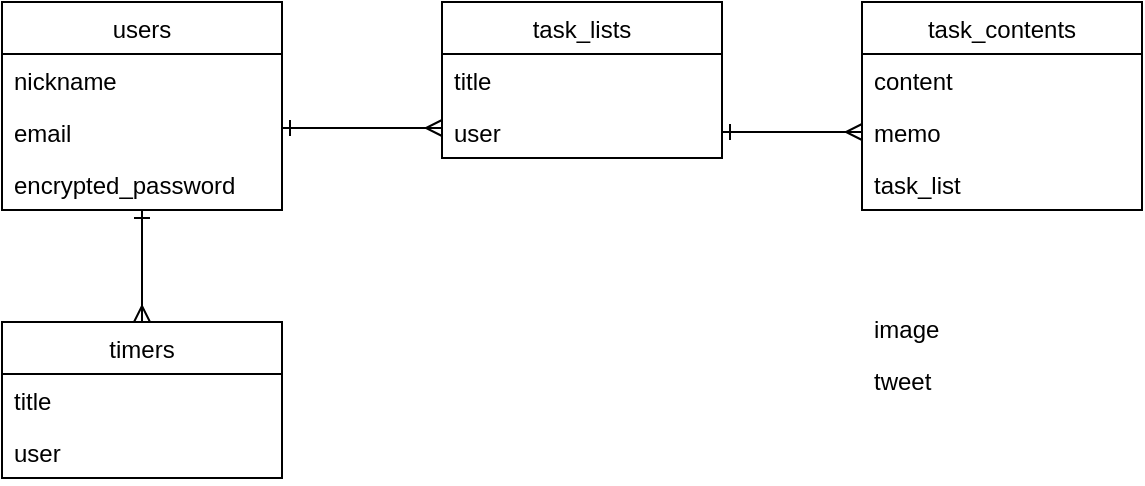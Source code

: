 <mxfile>
    <diagram id="9K_U7ifHoYbNwJvZDnJM" name="ページ1">
        <mxGraphModel dx="707" dy="550" grid="1" gridSize="10" guides="1" tooltips="1" connect="1" arrows="1" fold="1" page="1" pageScale="1" pageWidth="827" pageHeight="1169" math="0" shadow="0">
            <root>
                <mxCell id="0"/>
                <mxCell id="1" parent="0"/>
                <mxCell id="2" value="task_lists" style="swimlane;fontStyle=0;childLayout=stackLayout;horizontal=1;startSize=26;fillColor=none;horizontalStack=0;resizeParent=1;resizeParentMax=0;resizeLast=0;collapsible=1;marginBottom=0;" parent="1" vertex="1">
                    <mxGeometry x="280" y="210" width="140" height="78" as="geometry"/>
                </mxCell>
                <mxCell id="3" value="title" style="text;strokeColor=none;fillColor=none;align=left;verticalAlign=top;spacingLeft=4;spacingRight=4;overflow=hidden;rotatable=0;points=[[0,0.5],[1,0.5]];portConstraint=eastwest;" parent="2" vertex="1">
                    <mxGeometry y="26" width="140" height="26" as="geometry"/>
                </mxCell>
                <mxCell id="4" value="user" style="text;strokeColor=none;fillColor=none;align=left;verticalAlign=top;spacingLeft=4;spacingRight=4;overflow=hidden;rotatable=0;points=[[0,0.5],[1,0.5]];portConstraint=eastwest;" parent="2" vertex="1">
                    <mxGeometry y="52" width="140" height="26" as="geometry"/>
                </mxCell>
                <mxCell id="25" value="" style="edgeStyle=none;html=1;startArrow=ERone;startFill=0;endArrow=ERmany;endFill=0;entryX=0.5;entryY=0;entryDx=0;entryDy=0;" parent="1" source="6" target="16" edge="1">
                    <mxGeometry relative="1" as="geometry"/>
                </mxCell>
                <mxCell id="6" value="users" style="swimlane;fontStyle=0;childLayout=stackLayout;horizontal=1;startSize=26;fillColor=none;horizontalStack=0;resizeParent=1;resizeParentMax=0;resizeLast=0;collapsible=1;marginBottom=0;" parent="1" vertex="1">
                    <mxGeometry x="60" y="210" width="140" height="104" as="geometry"/>
                </mxCell>
                <mxCell id="7" value="nickname" style="text;strokeColor=none;fillColor=none;align=left;verticalAlign=top;spacingLeft=4;spacingRight=4;overflow=hidden;rotatable=0;points=[[0,0.5],[1,0.5]];portConstraint=eastwest;" parent="6" vertex="1">
                    <mxGeometry y="26" width="140" height="26" as="geometry"/>
                </mxCell>
                <mxCell id="8" value="email" style="text;strokeColor=none;fillColor=none;align=left;verticalAlign=top;spacingLeft=4;spacingRight=4;overflow=hidden;rotatable=0;points=[[0,0.5],[1,0.5]];portConstraint=eastwest;" parent="6" vertex="1">
                    <mxGeometry y="52" width="140" height="26" as="geometry"/>
                </mxCell>
                <mxCell id="9" value="encrypted_password&#10;" style="text;strokeColor=none;fillColor=none;align=left;verticalAlign=top;spacingLeft=4;spacingRight=4;overflow=hidden;rotatable=0;points=[[0,0.5],[1,0.5]];portConstraint=eastwest;" parent="6" vertex="1">
                    <mxGeometry y="78" width="140" height="26" as="geometry"/>
                </mxCell>
                <mxCell id="10" value="task_contents" style="swimlane;fontStyle=0;childLayout=stackLayout;horizontal=1;startSize=26;fillColor=none;horizontalStack=0;resizeParent=1;resizeParentMax=0;resizeLast=0;collapsible=1;marginBottom=0;" parent="1" vertex="1">
                    <mxGeometry x="490" y="210" width="140" height="104" as="geometry"/>
                </mxCell>
                <mxCell id="11" value="content" style="text;strokeColor=none;fillColor=none;align=left;verticalAlign=top;spacingLeft=4;spacingRight=4;overflow=hidden;rotatable=0;points=[[0,0.5],[1,0.5]];portConstraint=eastwest;" parent="10" vertex="1">
                    <mxGeometry y="26" width="140" height="26" as="geometry"/>
                </mxCell>
                <mxCell id="12" value="memo&#10;" style="text;strokeColor=none;fillColor=none;align=left;verticalAlign=top;spacingLeft=4;spacingRight=4;overflow=hidden;rotatable=0;points=[[0,0.5],[1,0.5]];portConstraint=eastwest;" parent="10" vertex="1">
                    <mxGeometry y="52" width="140" height="26" as="geometry"/>
                </mxCell>
                <mxCell id="22" value="task_list" style="text;strokeColor=none;fillColor=none;align=left;verticalAlign=top;spacingLeft=4;spacingRight=4;overflow=hidden;rotatable=0;points=[[0,0.5],[1,0.5]];portConstraint=eastwest;" parent="10" vertex="1">
                    <mxGeometry y="78" width="140" height="26" as="geometry"/>
                </mxCell>
                <mxCell id="14" value="" style="edgeStyle=none;html=1;entryX=0;entryY=0.5;entryDx=0;entryDy=0;endArrow=ERmany;endFill=0;startArrow=ERone;startFill=0;" parent="1" edge="1">
                    <mxGeometry relative="1" as="geometry">
                        <mxPoint x="200" y="273" as="sourcePoint"/>
                        <mxPoint x="280" y="273" as="targetPoint"/>
                    </mxGeometry>
                </mxCell>
                <mxCell id="15" value="" style="edgeStyle=none;html=1;startArrow=ERone;startFill=0;endArrow=ERmany;endFill=0;entryX=0;entryY=0.5;entryDx=0;entryDy=0;" parent="1" source="4" target="12" edge="1">
                    <mxGeometry relative="1" as="geometry"/>
                </mxCell>
                <mxCell id="16" value="timers" style="swimlane;fontStyle=0;childLayout=stackLayout;horizontal=1;startSize=26;fillColor=none;horizontalStack=0;resizeParent=1;resizeParentMax=0;resizeLast=0;collapsible=1;marginBottom=0;" parent="1" vertex="1">
                    <mxGeometry x="60" y="370" width="140" height="78" as="geometry"/>
                </mxCell>
                <mxCell id="17" value="title" style="text;strokeColor=none;fillColor=none;align=left;verticalAlign=top;spacingLeft=4;spacingRight=4;overflow=hidden;rotatable=0;points=[[0,0.5],[1,0.5]];portConstraint=eastwest;" parent="16" vertex="1">
                    <mxGeometry y="26" width="140" height="26" as="geometry"/>
                </mxCell>
                <mxCell id="19" value="user" style="text;strokeColor=none;fillColor=none;align=left;verticalAlign=top;spacingLeft=4;spacingRight=4;overflow=hidden;rotatable=0;points=[[0,0.5],[1,0.5]];portConstraint=eastwest;" parent="16" vertex="1">
                    <mxGeometry y="52" width="140" height="26" as="geometry"/>
                </mxCell>
                <mxCell id="23" value="image" style="text;strokeColor=none;fillColor=none;align=left;verticalAlign=top;spacingLeft=4;spacingRight=4;overflow=hidden;rotatable=0;points=[[0,0.5],[1,0.5]];portConstraint=eastwest;" parent="1" vertex="1">
                    <mxGeometry x="490" y="360" width="60" height="26" as="geometry"/>
                </mxCell>
                <mxCell id="24" value="tweet" style="text;strokeColor=none;fillColor=none;align=left;verticalAlign=top;spacingLeft=4;spacingRight=4;overflow=hidden;rotatable=0;points=[[0,0.5],[1,0.5]];portConstraint=eastwest;" parent="1" vertex="1">
                    <mxGeometry x="490" y="386" width="60" height="26" as="geometry"/>
                </mxCell>
            </root>
        </mxGraphModel>
    </diagram>
    <diagram id="WiaxabNxOEzN5OjIJki8" name="ページ2">
        <mxGraphModel dx="855" dy="550" grid="1" gridSize="10" guides="1" tooltips="1" connect="1" arrows="1" fold="1" page="1" pageScale="1" pageWidth="827" pageHeight="1169" math="0" shadow="0">
            <root>
                <mxCell id="YUeQ5pO-HEj7gB1HhSDD-0"/>
                <mxCell id="YUeQ5pO-HEj7gB1HhSDD-1" parent="YUeQ5pO-HEj7gB1HhSDD-0"/>
                <mxCell id="YUeQ5pO-HEj7gB1HhSDD-19" value="" style="edgeStyle=none;html=1;startArrow=none;startFill=0;endArrow=none;endFill=0;" parent="YUeQ5pO-HEj7gB1HhSDD-1" source="YUeQ5pO-HEj7gB1HhSDD-3" target="YUeQ5pO-HEj7gB1HhSDD-11" edge="1">
                    <mxGeometry relative="1" as="geometry"/>
                </mxCell>
                <mxCell id="YUeQ5pO-HEj7gB1HhSDD-20" value="" style="edgeStyle=none;html=1;startArrow=none;startFill=0;endArrow=none;endFill=0;" parent="YUeQ5pO-HEj7gB1HhSDD-1" source="YUeQ5pO-HEj7gB1HhSDD-3" target="YUeQ5pO-HEj7gB1HhSDD-7" edge="1">
                    <mxGeometry relative="1" as="geometry"/>
                </mxCell>
                <mxCell id="YUeQ5pO-HEj7gB1HhSDD-3" value="投稿一覧ページ&lt;br&gt;TaskList投稿ページ&lt;br&gt;TaskContent投稿ページ" style="rounded=1;whiteSpace=wrap;html=1;" parent="YUeQ5pO-HEj7gB1HhSDD-1" vertex="1">
                    <mxGeometry x="483" y="130" width="160" height="90" as="geometry"/>
                </mxCell>
                <mxCell id="YUeQ5pO-HEj7gB1HhSDD-17" value="" style="edgeStyle=none;html=1;startArrow=none;startFill=0;endArrow=none;endFill=0;" parent="YUeQ5pO-HEj7gB1HhSDD-1" source="YUeQ5pO-HEj7gB1HhSDD-4" edge="1">
                    <mxGeometry relative="1" as="geometry">
                        <mxPoint x="310" y="190" as="targetPoint"/>
                    </mxGeometry>
                </mxCell>
                <mxCell id="YUeQ5pO-HEj7gB1HhSDD-4" value="ログインページ" style="rounded=1;whiteSpace=wrap;html=1;" parent="YUeQ5pO-HEj7gB1HhSDD-1" vertex="1">
                    <mxGeometry x="161" y="180" width="120" height="60" as="geometry"/>
                </mxCell>
                <mxCell id="YUeQ5pO-HEj7gB1HhSDD-5" value="新規登録ページ" style="rounded=1;whiteSpace=wrap;html=1;" parent="YUeQ5pO-HEj7gB1HhSDD-1" vertex="1">
                    <mxGeometry x="161" y="110" width="120" height="60" as="geometry"/>
                </mxCell>
                <mxCell id="YUeQ5pO-HEj7gB1HhSDD-21" value="" style="edgeStyle=none;html=1;startArrow=none;startFill=0;endArrow=none;endFill=0;" parent="YUeQ5pO-HEj7gB1HhSDD-1" source="YUeQ5pO-HEj7gB1HhSDD-6" target="YUeQ5pO-HEj7gB1HhSDD-3" edge="1">
                    <mxGeometry relative="1" as="geometry"/>
                </mxCell>
                <mxCell id="YUeQ5pO-HEj7gB1HhSDD-6" value="ユーザーマイページ" style="rounded=1;whiteSpace=wrap;html=1;" parent="YUeQ5pO-HEj7gB1HhSDD-1" vertex="1">
                    <mxGeometry x="673" y="110" width="120" height="60" as="geometry"/>
                </mxCell>
                <mxCell id="YUeQ5pO-HEj7gB1HhSDD-7" value="TaskContent詳細ページ" style="rounded=1;whiteSpace=wrap;html=1;" parent="YUeQ5pO-HEj7gB1HhSDD-1" vertex="1">
                    <mxGeometry x="673" y="180" width="140" height="60" as="geometry"/>
                </mxCell>
                <mxCell id="YUeQ5pO-HEj7gB1HhSDD-13" value="" style="edgeStyle=none;html=1;startArrow=none;startFill=0;endArrow=none;endFill=0;" parent="YUeQ5pO-HEj7gB1HhSDD-1" source="YUeQ5pO-HEj7gB1HhSDD-8" target="YUeQ5pO-HEj7gB1HhSDD-5" edge="1">
                    <mxGeometry relative="1" as="geometry"/>
                </mxCell>
                <mxCell id="YUeQ5pO-HEj7gB1HhSDD-14" value="" style="edgeStyle=none;html=1;startArrow=none;startFill=0;endArrow=none;endFill=0;" parent="YUeQ5pO-HEj7gB1HhSDD-1" source="YUeQ5pO-HEj7gB1HhSDD-8" target="YUeQ5pO-HEj7gB1HhSDD-5" edge="1">
                    <mxGeometry relative="1" as="geometry"/>
                </mxCell>
                <mxCell id="YUeQ5pO-HEj7gB1HhSDD-8" value="How To" style="rounded=1;whiteSpace=wrap;html=1;" parent="YUeQ5pO-HEj7gB1HhSDD-1" vertex="1">
                    <mxGeometry x="10" y="150" width="110" height="60" as="geometry"/>
                </mxCell>
                <mxCell id="YUeQ5pO-HEj7gB1HhSDD-22" value="" style="edgeStyle=none;html=1;startArrow=none;startFill=0;endArrow=none;endFill=0;" parent="YUeQ5pO-HEj7gB1HhSDD-1" edge="1">
                    <mxGeometry relative="1" as="geometry">
                        <mxPoint x="673" y="280" as="sourcePoint"/>
                        <mxPoint x="643" y="210" as="targetPoint"/>
                    </mxGeometry>
                </mxCell>
                <mxCell id="YUeQ5pO-HEj7gB1HhSDD-9" value="TaskContent編集ページ" style="rounded=1;whiteSpace=wrap;html=1;" parent="YUeQ5pO-HEj7gB1HhSDD-1" vertex="1">
                    <mxGeometry x="673" y="250" width="140" height="60" as="geometry"/>
                </mxCell>
                <mxCell id="YUeQ5pO-HEj7gB1HhSDD-10" value="TaskContent削除ボタン" style="rounded=1;whiteSpace=wrap;html=1;" parent="YUeQ5pO-HEj7gB1HhSDD-1" vertex="1">
                    <mxGeometry x="673" y="320" width="140" height="60" as="geometry"/>
                </mxCell>
                <mxCell id="YUeQ5pO-HEj7gB1HhSDD-11" value="Task List削除ボタン&lt;br&gt;Task List投稿フォーム&lt;br&gt;TaskContent投稿フォーム" style="rounded=1;whiteSpace=wrap;html=1;" parent="YUeQ5pO-HEj7gB1HhSDD-1" vertex="1">
                    <mxGeometry x="488" y="240" width="150" height="60" as="geometry"/>
                </mxCell>
                <mxCell id="YUeQ5pO-HEj7gB1HhSDD-16" value="" style="edgeStyle=none;html=1;startArrow=none;startFill=0;endArrow=none;endFill=0;" parent="YUeQ5pO-HEj7gB1HhSDD-1" edge="1">
                    <mxGeometry relative="1" as="geometry">
                        <mxPoint x="121" y="190" as="sourcePoint"/>
                        <mxPoint x="161" y="210" as="targetPoint"/>
                    </mxGeometry>
                </mxCell>
                <mxCell id="YUeQ5pO-HEj7gB1HhSDD-18" value="" style="edgeStyle=none;html=1;startArrow=none;startFill=0;endArrow=none;endFill=0;exitX=-0.016;exitY=0.133;exitDx=0;exitDy=0;exitPerimeter=0;" parent="YUeQ5pO-HEj7gB1HhSDD-1" source="JoL9NxkcX-KryYJlkcqI-0" edge="1">
                    <mxGeometry relative="1" as="geometry">
                        <mxPoint x="320" y="160" as="sourcePoint"/>
                        <mxPoint x="280" y="140" as="targetPoint"/>
                    </mxGeometry>
                </mxCell>
                <mxCell id="YUeQ5pO-HEj7gB1HhSDD-23" value="" style="edgeStyle=none;html=1;startArrow=none;startFill=0;endArrow=none;endFill=0;" parent="YUeQ5pO-HEj7gB1HhSDD-1" edge="1">
                    <mxGeometry relative="1" as="geometry">
                        <mxPoint x="673" y="360" as="sourcePoint"/>
                        <mxPoint x="633" y="220" as="targetPoint"/>
                    </mxGeometry>
                </mxCell>
                <mxCell id="JoL9NxkcX-KryYJlkcqI-0" value="TOP" style="rounded=1;whiteSpace=wrap;html=1;" vertex="1" parent="YUeQ5pO-HEj7gB1HhSDD-1">
                    <mxGeometry x="312" y="145" width="128" height="60" as="geometry"/>
                </mxCell>
            </root>
        </mxGraphModel>
    </diagram>
</mxfile>